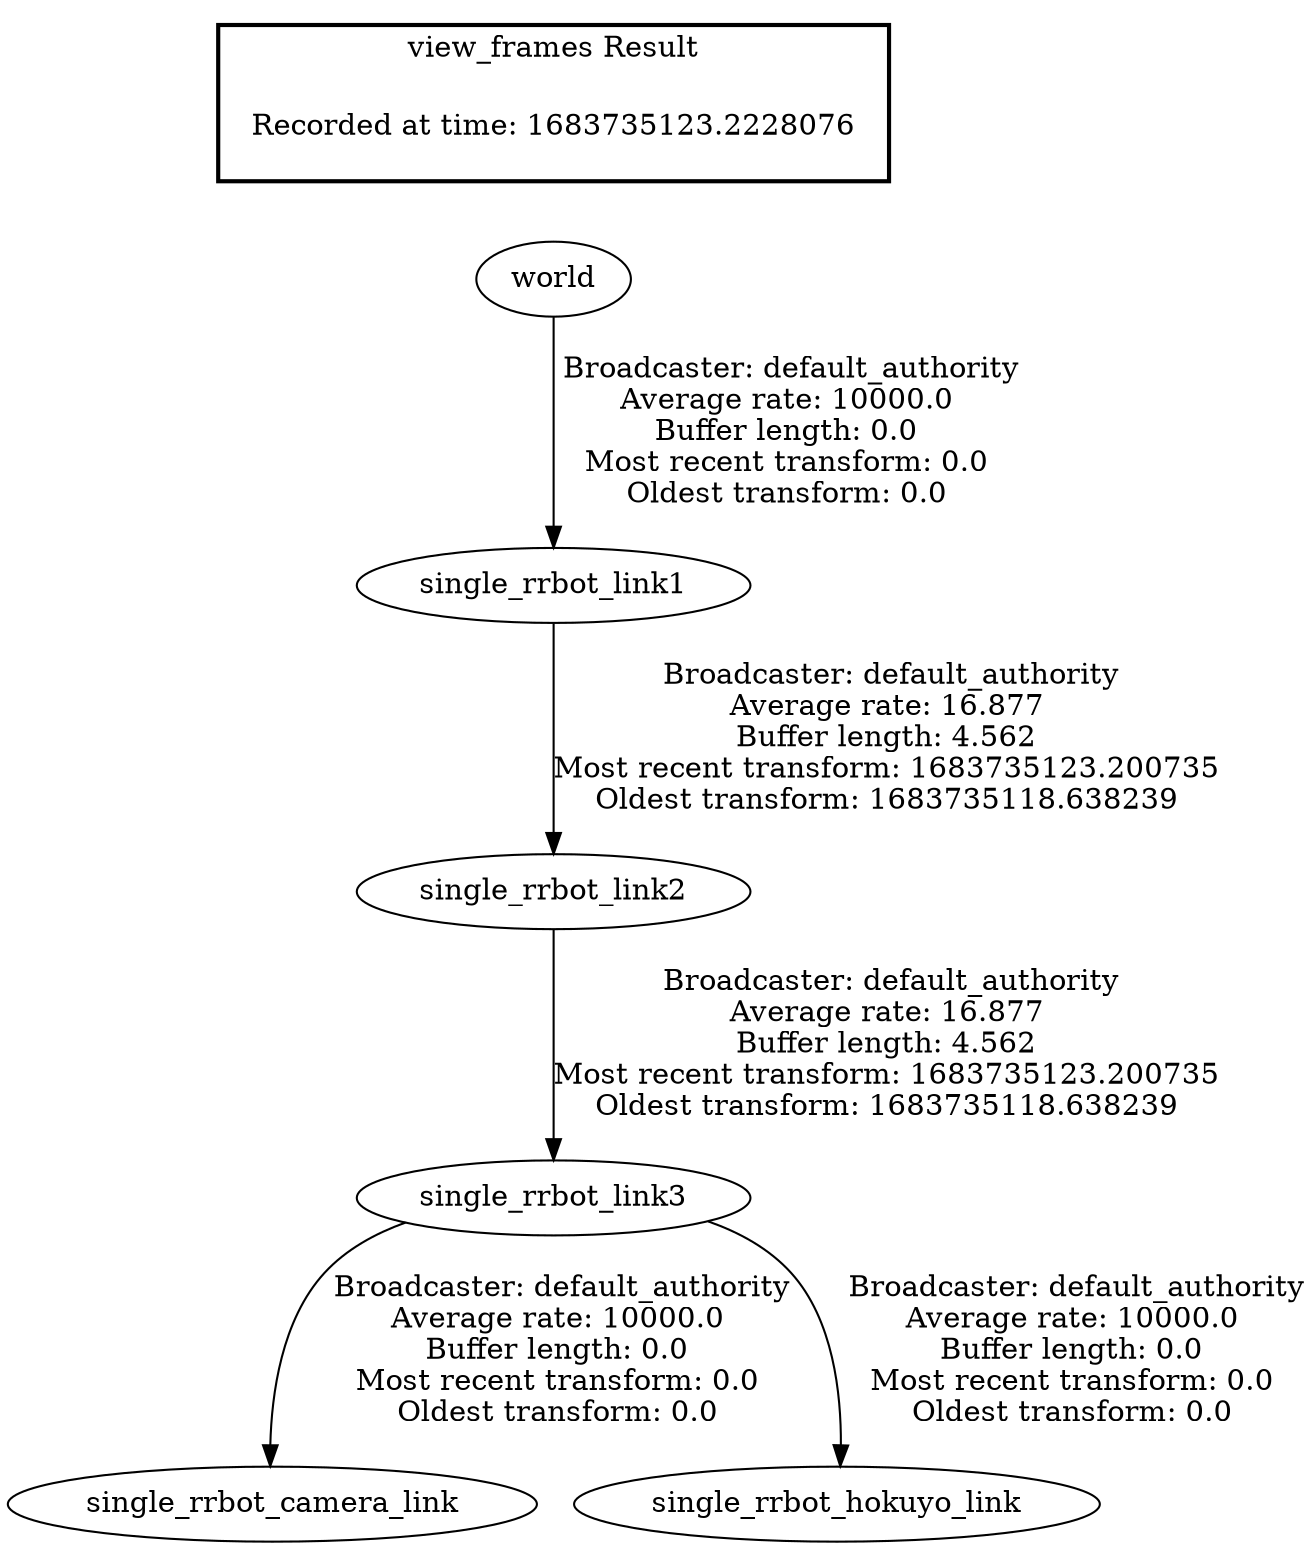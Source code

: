 digraph G {
"single_rrbot_link3" -> "single_rrbot_camera_link"[label=" Broadcaster: default_authority\nAverage rate: 10000.0\nBuffer length: 0.0\nMost recent transform: 0.0\nOldest transform: 0.0\n"];
"single_rrbot_link2" -> "single_rrbot_link3"[label=" Broadcaster: default_authority\nAverage rate: 16.877\nBuffer length: 4.562\nMost recent transform: 1683735123.200735\nOldest transform: 1683735118.638239\n"];
"world" -> "single_rrbot_link1"[label=" Broadcaster: default_authority\nAverage rate: 10000.0\nBuffer length: 0.0\nMost recent transform: 0.0\nOldest transform: 0.0\n"];
"single_rrbot_link3" -> "single_rrbot_hokuyo_link"[label=" Broadcaster: default_authority\nAverage rate: 10000.0\nBuffer length: 0.0\nMost recent transform: 0.0\nOldest transform: 0.0\n"];
"single_rrbot_link1" -> "single_rrbot_link2"[label=" Broadcaster: default_authority\nAverage rate: 16.877\nBuffer length: 4.562\nMost recent transform: 1683735123.200735\nOldest transform: 1683735118.638239\n"];
edge [style=invis];
 subgraph cluster_legend { style=bold; color=black; label ="view_frames Result";
"Recorded at time: 1683735123.2228076"[ shape=plaintext ] ;
}->"world";
}